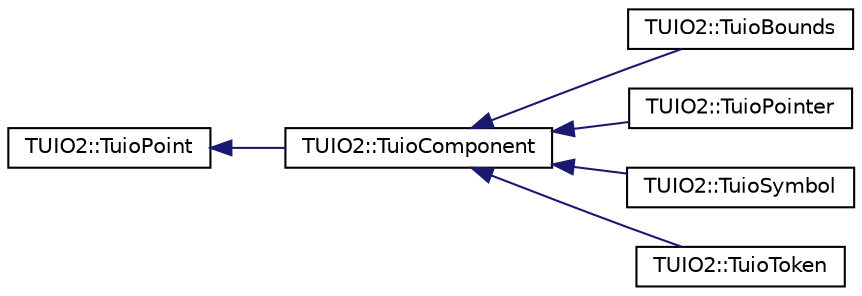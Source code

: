 digraph "Graphical Class Hierarchy"
{
 // LATEX_PDF_SIZE
  edge [fontname="Helvetica",fontsize="10",labelfontname="Helvetica",labelfontsize="10"];
  node [fontname="Helvetica",fontsize="10",shape=record];
  rankdir="LR";
  Node0 [label="TUIO2::TuioPoint",height=0.2,width=0.4,color="black", fillcolor="white", style="filled",URL="$classTUIO2_1_1TuioPoint.html",tooltip=" "];
  Node0 -> Node1 [dir="back",color="midnightblue",fontsize="10",style="solid",fontname="Helvetica"];
  Node1 [label="TUIO2::TuioComponent",height=0.2,width=0.4,color="black", fillcolor="white", style="filled",URL="$classTUIO2_1_1TuioComponent.html",tooltip=" "];
  Node1 -> Node2 [dir="back",color="midnightblue",fontsize="10",style="solid",fontname="Helvetica"];
  Node2 [label="TUIO2::TuioBounds",height=0.2,width=0.4,color="black", fillcolor="white", style="filled",URL="$classTUIO2_1_1TuioBounds.html",tooltip=" "];
  Node1 -> Node3 [dir="back",color="midnightblue",fontsize="10",style="solid",fontname="Helvetica"];
  Node3 [label="TUIO2::TuioPointer",height=0.2,width=0.4,color="black", fillcolor="white", style="filled",URL="$classTUIO2_1_1TuioPointer.html",tooltip=" "];
  Node1 -> Node4 [dir="back",color="midnightblue",fontsize="10",style="solid",fontname="Helvetica"];
  Node4 [label="TUIO2::TuioSymbol",height=0.2,width=0.4,color="black", fillcolor="white", style="filled",URL="$classTUIO2_1_1TuioSymbol.html",tooltip=" "];
  Node1 -> Node5 [dir="back",color="midnightblue",fontsize="10",style="solid",fontname="Helvetica"];
  Node5 [label="TUIO2::TuioToken",height=0.2,width=0.4,color="black", fillcolor="white", style="filled",URL="$classTUIO2_1_1TuioToken.html",tooltip=" "];
}

